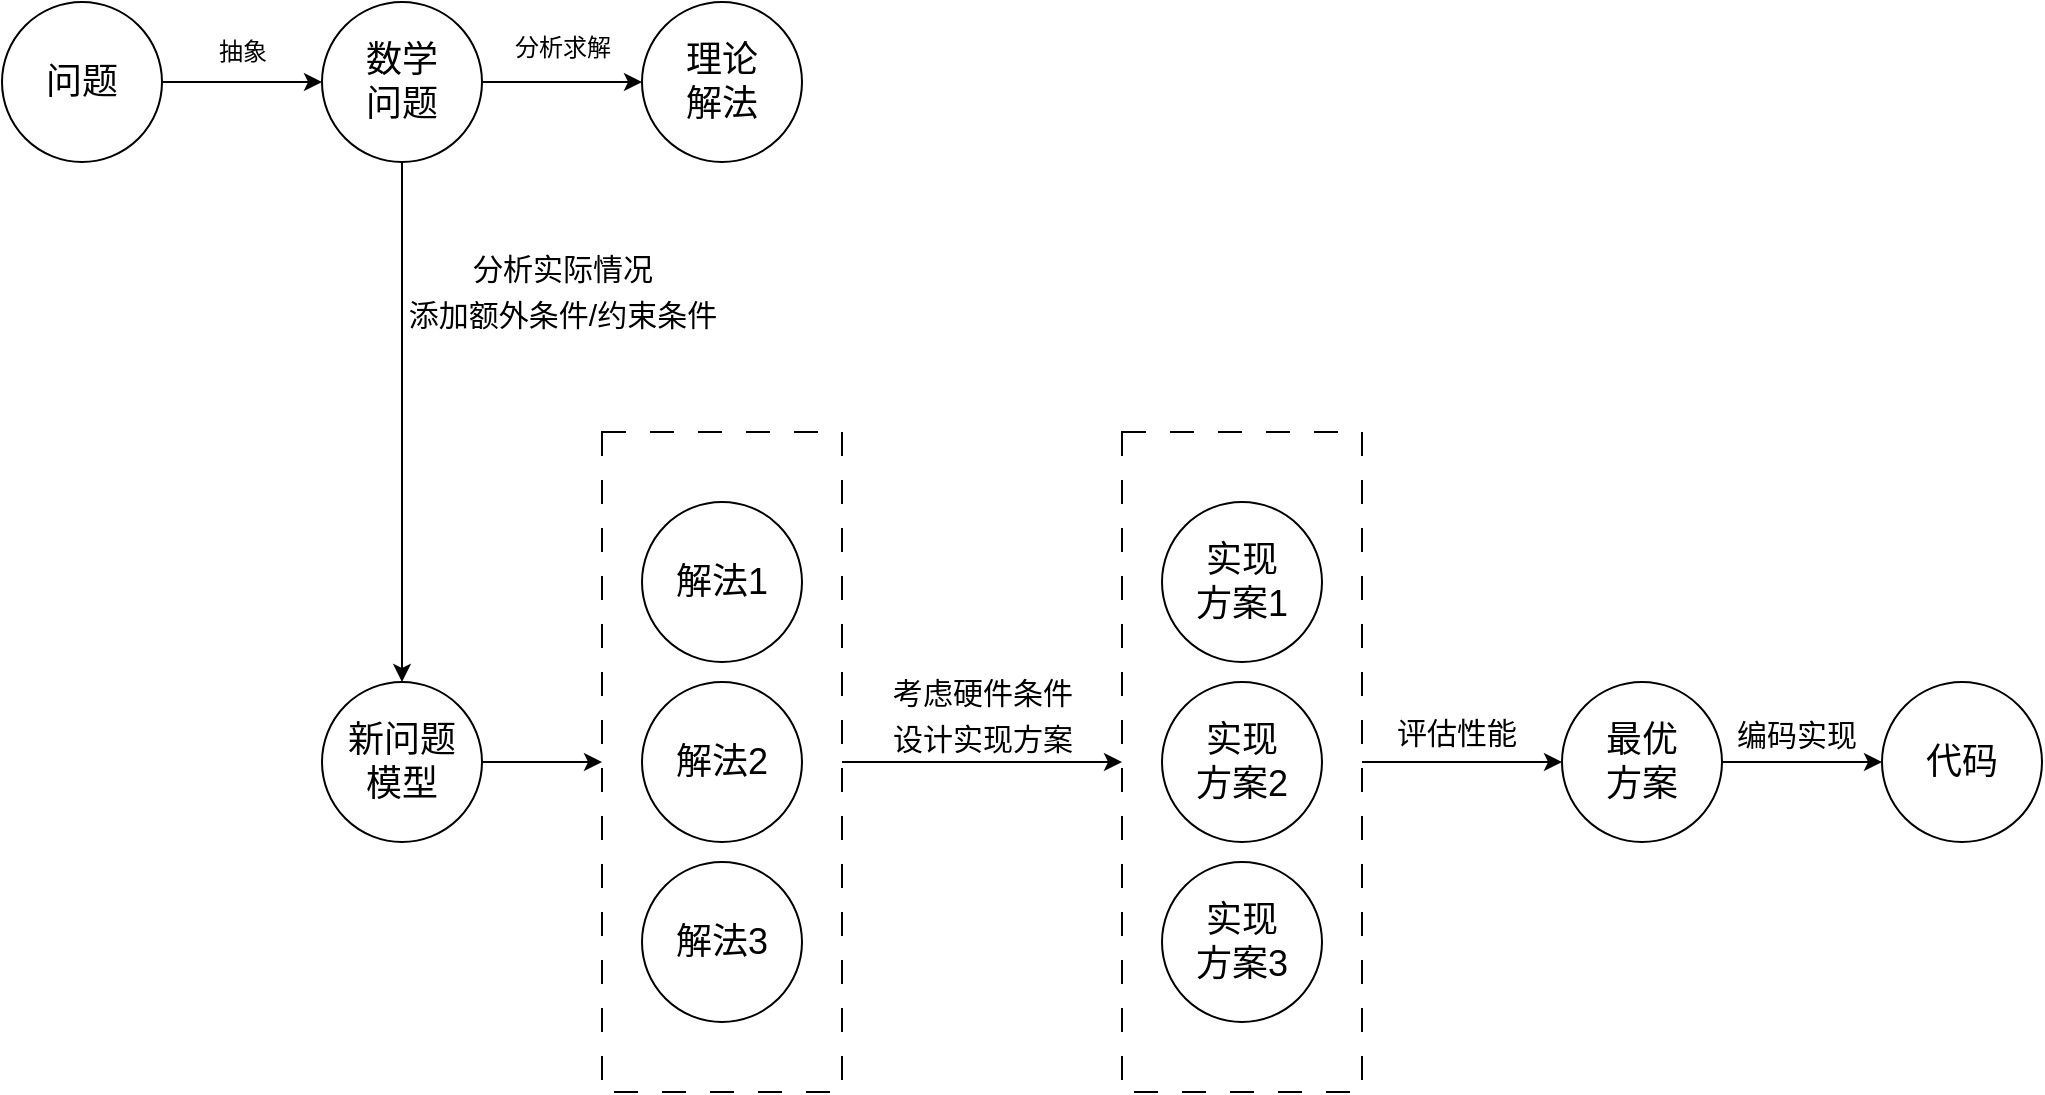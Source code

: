<mxfile version="21.5.0" type="github">
  <diagram name="第 1 页" id="jMkZkXqh-wtQjJAEluj4">
    <mxGraphModel dx="1687" dy="858" grid="1" gridSize="10" guides="1" tooltips="1" connect="0" arrows="1" fold="1" page="1" pageScale="1" pageWidth="1169" pageHeight="827" math="0" shadow="0">
      <root>
        <mxCell id="0" />
        <mxCell id="1" parent="0" />
        <mxCell id="rQV952CkL7aoKL0LQJh--25" value="" style="rounded=0;whiteSpace=wrap;html=1;labelBackgroundColor=none;fillColor=none;dashed=1;dashPattern=12 12;" vertex="1" parent="1">
          <mxGeometry x="380" y="295" width="120" height="330" as="geometry" />
        </mxCell>
        <mxCell id="rQV952CkL7aoKL0LQJh--4" value="" style="edgeStyle=orthogonalEdgeStyle;rounded=0;orthogonalLoop=1;jettySize=auto;html=1;" edge="1" parent="1" source="rQV952CkL7aoKL0LQJh--2" target="rQV952CkL7aoKL0LQJh--3">
          <mxGeometry relative="1" as="geometry" />
        </mxCell>
        <mxCell id="rQV952CkL7aoKL0LQJh--2" value="问题" style="ellipse;whiteSpace=wrap;html=1;aspect=fixed;fontSize=18;spacing=18;" vertex="1" parent="1">
          <mxGeometry x="80" y="80" width="80" height="80" as="geometry" />
        </mxCell>
        <mxCell id="rQV952CkL7aoKL0LQJh--7" value="" style="edgeStyle=orthogonalEdgeStyle;rounded=0;orthogonalLoop=1;jettySize=auto;html=1;" edge="1" parent="1" source="rQV952CkL7aoKL0LQJh--3" target="rQV952CkL7aoKL0LQJh--6">
          <mxGeometry relative="1" as="geometry" />
        </mxCell>
        <mxCell id="rQV952CkL7aoKL0LQJh--10" value="" style="edgeStyle=orthogonalEdgeStyle;rounded=0;orthogonalLoop=1;jettySize=auto;html=1;" edge="1" parent="1" source="rQV952CkL7aoKL0LQJh--3" target="rQV952CkL7aoKL0LQJh--9">
          <mxGeometry relative="1" as="geometry" />
        </mxCell>
        <mxCell id="rQV952CkL7aoKL0LQJh--3" value="数学&lt;br&gt;问题" style="ellipse;whiteSpace=wrap;html=1;aspect=fixed;fontSize=18;spacingTop=0;spacing=10;" vertex="1" parent="1">
          <mxGeometry x="240" y="80" width="80" height="80" as="geometry" />
        </mxCell>
        <mxCell id="rQV952CkL7aoKL0LQJh--5" value="抽象" style="text;html=1;align=center;verticalAlign=middle;resizable=0;points=[];autosize=1;strokeColor=none;fillColor=none;" vertex="1" parent="1">
          <mxGeometry x="175" y="90" width="50" height="30" as="geometry" />
        </mxCell>
        <mxCell id="rQV952CkL7aoKL0LQJh--6" value="理论&lt;br&gt;解法" style="ellipse;whiteSpace=wrap;html=1;fontSize=18;spacing=10;" vertex="1" parent="1">
          <mxGeometry x="400" y="80" width="80" height="80" as="geometry" />
        </mxCell>
        <mxCell id="rQV952CkL7aoKL0LQJh--8" value="分析求解" style="text;html=1;align=center;verticalAlign=middle;resizable=0;points=[];autosize=1;strokeColor=none;fillColor=none;" vertex="1" parent="1">
          <mxGeometry x="325" y="88" width="70" height="30" as="geometry" />
        </mxCell>
        <mxCell id="rQV952CkL7aoKL0LQJh--29" value="" style="edgeStyle=orthogonalEdgeStyle;rounded=0;orthogonalLoop=1;jettySize=auto;html=1;" edge="1" parent="1" source="rQV952CkL7aoKL0LQJh--9" target="rQV952CkL7aoKL0LQJh--25">
          <mxGeometry relative="1" as="geometry" />
        </mxCell>
        <mxCell id="rQV952CkL7aoKL0LQJh--9" value="新问题模型" style="ellipse;whiteSpace=wrap;html=1;fontSize=18;spacingTop=0;spacing=10;" vertex="1" parent="1">
          <mxGeometry x="240" y="420" width="80" height="80" as="geometry" />
        </mxCell>
        <mxCell id="rQV952CkL7aoKL0LQJh--11" value="&lt;p style=&quot;line-height: 150%; font-size: 15px;&quot;&gt;分析实际情况&lt;br&gt;添加额外条件/约束条件&lt;/p&gt;" style="text;html=1;align=center;verticalAlign=middle;resizable=0;points=[];autosize=1;strokeColor=none;fillColor=none;" vertex="1" parent="1">
          <mxGeometry x="270" y="180" width="180" height="90" as="geometry" />
        </mxCell>
        <mxCell id="rQV952CkL7aoKL0LQJh--12" value="解法1" style="ellipse;whiteSpace=wrap;html=1;fontSize=18;spacingTop=0;spacing=10;" vertex="1" parent="1">
          <mxGeometry x="400" y="330" width="80" height="80" as="geometry" />
        </mxCell>
        <mxCell id="rQV952CkL7aoKL0LQJh--21" value="解法2" style="ellipse;whiteSpace=wrap;html=1;fontSize=18;spacingTop=0;spacing=10;" vertex="1" parent="1">
          <mxGeometry x="400" y="420" width="80" height="80" as="geometry" />
        </mxCell>
        <mxCell id="rQV952CkL7aoKL0LQJh--24" value="解法3" style="ellipse;whiteSpace=wrap;html=1;fontSize=18;spacingTop=0;spacing=10;" vertex="1" parent="1">
          <mxGeometry x="400" y="510" width="80" height="80" as="geometry" />
        </mxCell>
        <mxCell id="rQV952CkL7aoKL0LQJh--27" value="" style="edgeStyle=orthogonalEdgeStyle;rounded=0;orthogonalLoop=1;jettySize=auto;html=1;" edge="1" parent="1" source="rQV952CkL7aoKL0LQJh--25" target="rQV952CkL7aoKL0LQJh--26">
          <mxGeometry relative="1" as="geometry" />
        </mxCell>
        <mxCell id="rQV952CkL7aoKL0LQJh--35" value="" style="edgeStyle=orthogonalEdgeStyle;rounded=0;orthogonalLoop=1;jettySize=auto;html=1;" edge="1" parent="1" source="rQV952CkL7aoKL0LQJh--26">
          <mxGeometry relative="1" as="geometry">
            <mxPoint x="860" y="460" as="targetPoint" />
          </mxGeometry>
        </mxCell>
        <mxCell id="rQV952CkL7aoKL0LQJh--26" value="" style="rounded=0;whiteSpace=wrap;html=1;labelBackgroundColor=none;fillColor=none;dashed=1;dashPattern=12 12;" vertex="1" parent="1">
          <mxGeometry x="640" y="295" width="120" height="330" as="geometry" />
        </mxCell>
        <mxCell id="rQV952CkL7aoKL0LQJh--30" value="实现&lt;br&gt;方案1" style="ellipse;whiteSpace=wrap;html=1;fontSize=18;spacingTop=0;spacing=10;" vertex="1" parent="1">
          <mxGeometry x="660" y="330" width="80" height="80" as="geometry" />
        </mxCell>
        <mxCell id="rQV952CkL7aoKL0LQJh--31" value="实现&lt;br&gt;方案2" style="ellipse;whiteSpace=wrap;html=1;fontSize=18;spacingTop=0;spacing=10;" vertex="1" parent="1">
          <mxGeometry x="660" y="420" width="80" height="80" as="geometry" />
        </mxCell>
        <mxCell id="rQV952CkL7aoKL0LQJh--32" value="实现&lt;br&gt;方案3" style="ellipse;whiteSpace=wrap;html=1;fontSize=18;spacingTop=0;spacing=10;" vertex="1" parent="1">
          <mxGeometry x="660" y="510" width="80" height="80" as="geometry" />
        </mxCell>
        <mxCell id="rQV952CkL7aoKL0LQJh--33" value="&lt;p style=&quot;line-height: 150%; font-size: 15px;&quot;&gt;考虑硬件条件&lt;br&gt;设计实现方案&lt;/p&gt;" style="text;html=1;align=center;verticalAlign=middle;resizable=0;points=[];autosize=1;strokeColor=none;fillColor=none;" vertex="1" parent="1">
          <mxGeometry x="515" y="392" width="110" height="90" as="geometry" />
        </mxCell>
        <mxCell id="rQV952CkL7aoKL0LQJh--41" value="" style="edgeStyle=orthogonalEdgeStyle;rounded=0;orthogonalLoop=1;jettySize=auto;html=1;" edge="1" parent="1" source="rQV952CkL7aoKL0LQJh--37" target="rQV952CkL7aoKL0LQJh--40">
          <mxGeometry relative="1" as="geometry" />
        </mxCell>
        <mxCell id="rQV952CkL7aoKL0LQJh--37" value="最优&lt;br&gt;方案" style="ellipse;whiteSpace=wrap;html=1;fontSize=18;spacingTop=0;spacing=10;" vertex="1" parent="1">
          <mxGeometry x="860" y="420" width="80" height="80" as="geometry" />
        </mxCell>
        <mxCell id="rQV952CkL7aoKL0LQJh--39" value="&lt;p style=&quot;line-height: 150%;&quot;&gt;&lt;font style=&quot;font-size: 15px;&quot;&gt;评估性能&lt;/font&gt;&lt;/p&gt;" style="text;html=1;align=center;verticalAlign=middle;resizable=0;points=[];autosize=1;strokeColor=none;fillColor=none;" vertex="1" parent="1">
          <mxGeometry x="767" y="416" width="80" height="60" as="geometry" />
        </mxCell>
        <mxCell id="rQV952CkL7aoKL0LQJh--40" value="代码" style="ellipse;whiteSpace=wrap;html=1;fontSize=18;spacingTop=0;spacing=10;" vertex="1" parent="1">
          <mxGeometry x="1020" y="420" width="80" height="80" as="geometry" />
        </mxCell>
        <mxCell id="rQV952CkL7aoKL0LQJh--42" value="&lt;p style=&quot;line-height: 150%;&quot;&gt;&lt;font style=&quot;font-size: 15px;&quot;&gt;编码实现&lt;/font&gt;&lt;/p&gt;" style="text;html=1;align=center;verticalAlign=middle;resizable=0;points=[];autosize=1;strokeColor=none;fillColor=none;" vertex="1" parent="1">
          <mxGeometry x="937" y="417" width="80" height="60" as="geometry" />
        </mxCell>
      </root>
    </mxGraphModel>
  </diagram>
</mxfile>

